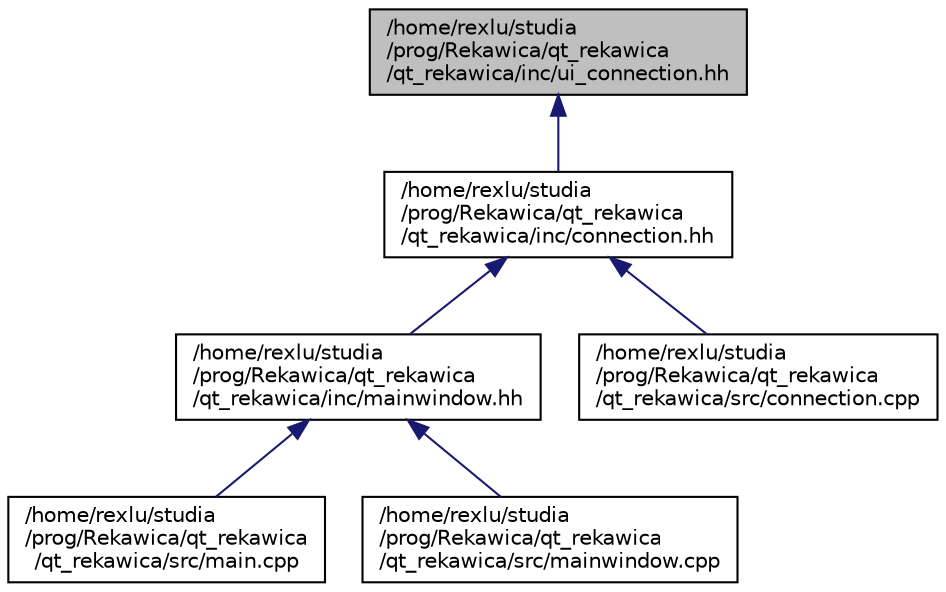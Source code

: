 digraph "/home/rexlu/studia/prog/Rekawica/qt_rekawica/qt_rekawica/inc/ui_connection.hh"
{
  edge [fontname="Helvetica",fontsize="10",labelfontname="Helvetica",labelfontsize="10"];
  node [fontname="Helvetica",fontsize="10",shape=record];
  Node14 [label="/home/rexlu/studia\l/prog/Rekawica/qt_rekawica\l/qt_rekawica/inc/ui_connection.hh",height=0.2,width=0.4,color="black", fillcolor="grey75", style="filled", fontcolor="black"];
  Node14 -> Node15 [dir="back",color="midnightblue",fontsize="10",style="solid",fontname="Helvetica"];
  Node15 [label="/home/rexlu/studia\l/prog/Rekawica/qt_rekawica\l/qt_rekawica/inc/connection.hh",height=0.2,width=0.4,color="black", fillcolor="white", style="filled",URL="$connection_8hh.html"];
  Node15 -> Node16 [dir="back",color="midnightblue",fontsize="10",style="solid",fontname="Helvetica"];
  Node16 [label="/home/rexlu/studia\l/prog/Rekawica/qt_rekawica\l/qt_rekawica/inc/mainwindow.hh",height=0.2,width=0.4,color="black", fillcolor="white", style="filled",URL="$mainwindow_8hh.html"];
  Node16 -> Node17 [dir="back",color="midnightblue",fontsize="10",style="solid",fontname="Helvetica"];
  Node17 [label="/home/rexlu/studia\l/prog/Rekawica/qt_rekawica\l/qt_rekawica/src/main.cpp",height=0.2,width=0.4,color="black", fillcolor="white", style="filled",URL="$main_8cpp.html"];
  Node16 -> Node18 [dir="back",color="midnightblue",fontsize="10",style="solid",fontname="Helvetica"];
  Node18 [label="/home/rexlu/studia\l/prog/Rekawica/qt_rekawica\l/qt_rekawica/src/mainwindow.cpp",height=0.2,width=0.4,color="black", fillcolor="white", style="filled",URL="$mainwindow_8cpp.html",tooltip="Definicja metod klasy MainWindow. "];
  Node15 -> Node19 [dir="back",color="midnightblue",fontsize="10",style="solid",fontname="Helvetica"];
  Node19 [label="/home/rexlu/studia\l/prog/Rekawica/qt_rekawica\l/qt_rekawica/src/connection.cpp",height=0.2,width=0.4,color="black", fillcolor="white", style="filled",URL="$connection_8cpp.html",tooltip="Definicja metod klasy Connection. "];
}
